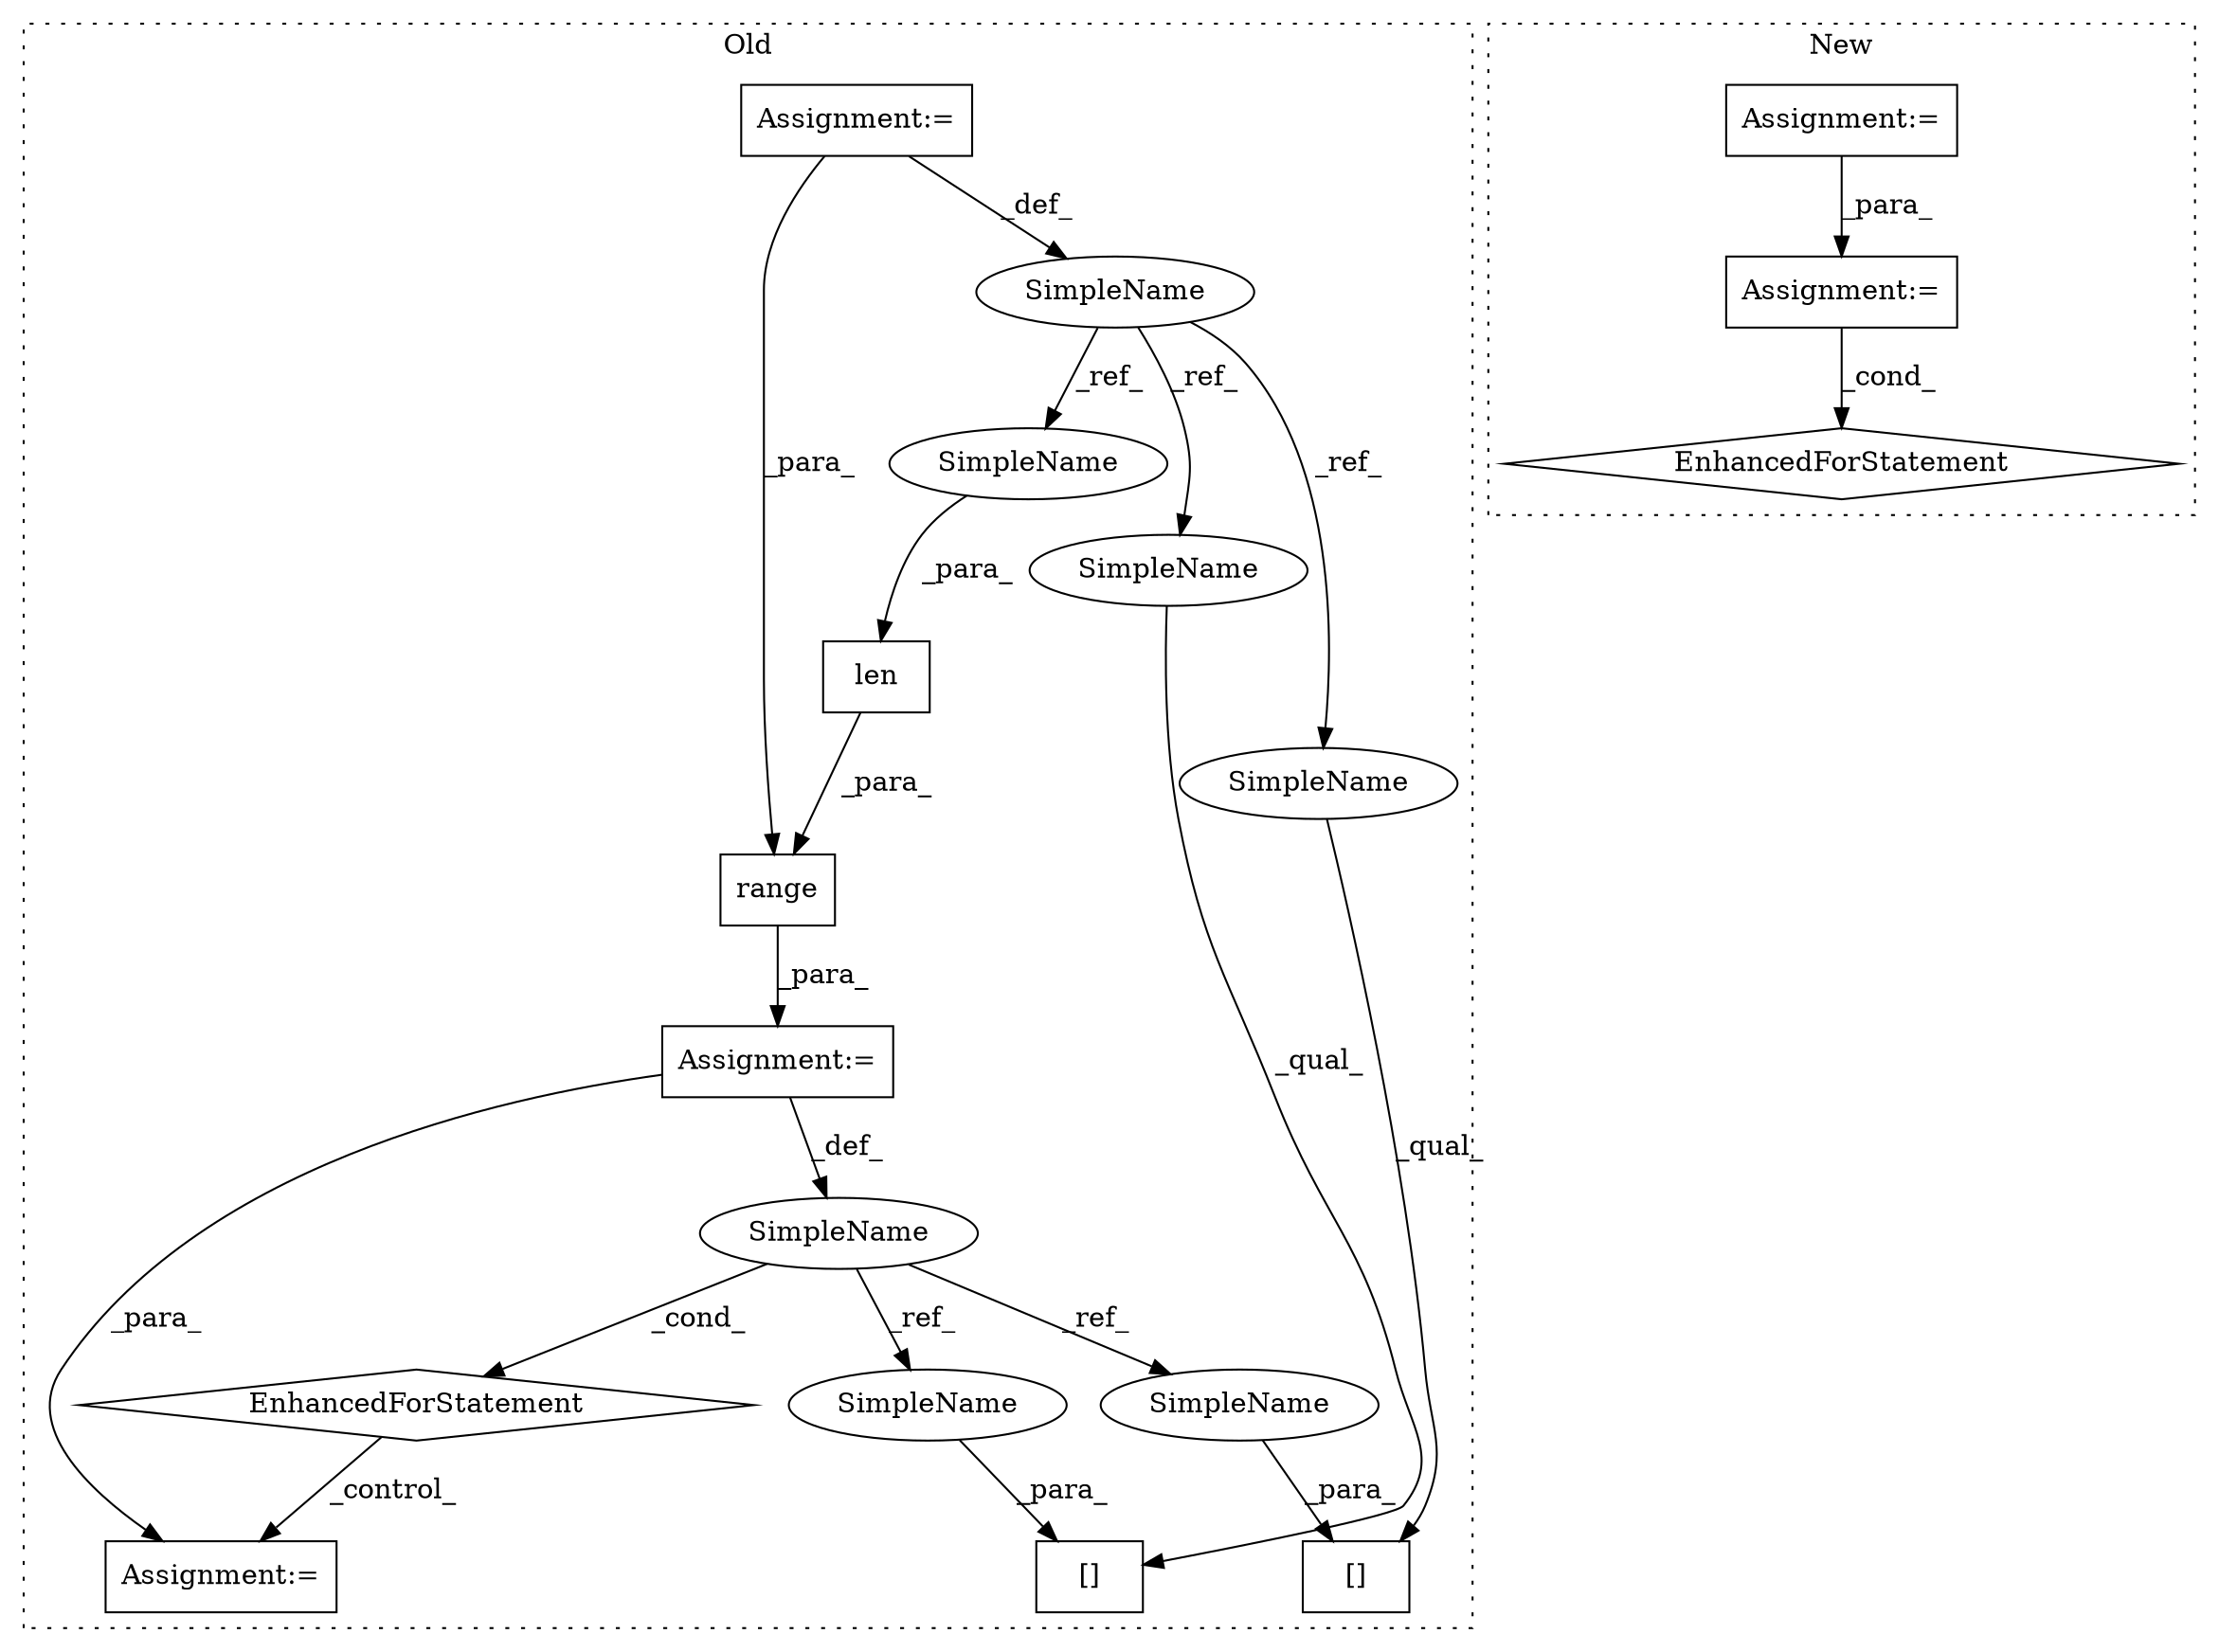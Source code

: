digraph G {
subgraph cluster0 {
1 [label="len" a="32" s="5243,5253" l="4,1" shape="box"];
4 [label="Assignment:=" a="7" s="5166,5255" l="57,2" shape="box"];
5 [label="range" a="32" s="5235,5254" l="6,1" shape="box"];
6 [label="EnhancedForStatement" a="70" s="5166,5255" l="57,2" shape="diamond"];
7 [label="[]" a="2" s="5373,5385" l="7,1" shape="box"];
8 [label="SimpleName" a="42" s="5227" l="5" shape="ellipse"];
9 [label="Assignment:=" a="7" s="5700" l="1" shape="box"];
11 [label="[]" a="2" s="5267,5279" l="7,1" shape="box"];
12 [label="SimpleName" a="42" s="5100" l="6" shape="ellipse"];
13 [label="Assignment:=" a="7" s="5106" l="1" shape="box"];
14 [label="SimpleName" a="42" s="5274" l="5" shape="ellipse"];
15 [label="SimpleName" a="42" s="5380" l="5" shape="ellipse"];
16 [label="SimpleName" a="42" s="5373" l="6" shape="ellipse"];
17 [label="SimpleName" a="42" s="5247" l="6" shape="ellipse"];
18 [label="SimpleName" a="42" s="5267" l="6" shape="ellipse"];
label = "Old";
style="dotted";
}
subgraph cluster1 {
2 [label="EnhancedForStatement" a="70" s="5169,5244" l="53,2" shape="diamond"];
3 [label="Assignment:=" a="7" s="5043" l="1" shape="box"];
10 [label="Assignment:=" a="7" s="5169,5244" l="53,2" shape="box"];
label = "New";
style="dotted";
}
1 -> 5 [label="_para_"];
3 -> 10 [label="_para_"];
4 -> 8 [label="_def_"];
4 -> 9 [label="_para_"];
5 -> 4 [label="_para_"];
6 -> 9 [label="_control_"];
8 -> 14 [label="_ref_"];
8 -> 6 [label="_cond_"];
8 -> 15 [label="_ref_"];
10 -> 2 [label="_cond_"];
12 -> 17 [label="_ref_"];
12 -> 18 [label="_ref_"];
12 -> 16 [label="_ref_"];
13 -> 5 [label="_para_"];
13 -> 12 [label="_def_"];
14 -> 11 [label="_para_"];
15 -> 7 [label="_para_"];
16 -> 7 [label="_qual_"];
17 -> 1 [label="_para_"];
18 -> 11 [label="_qual_"];
}